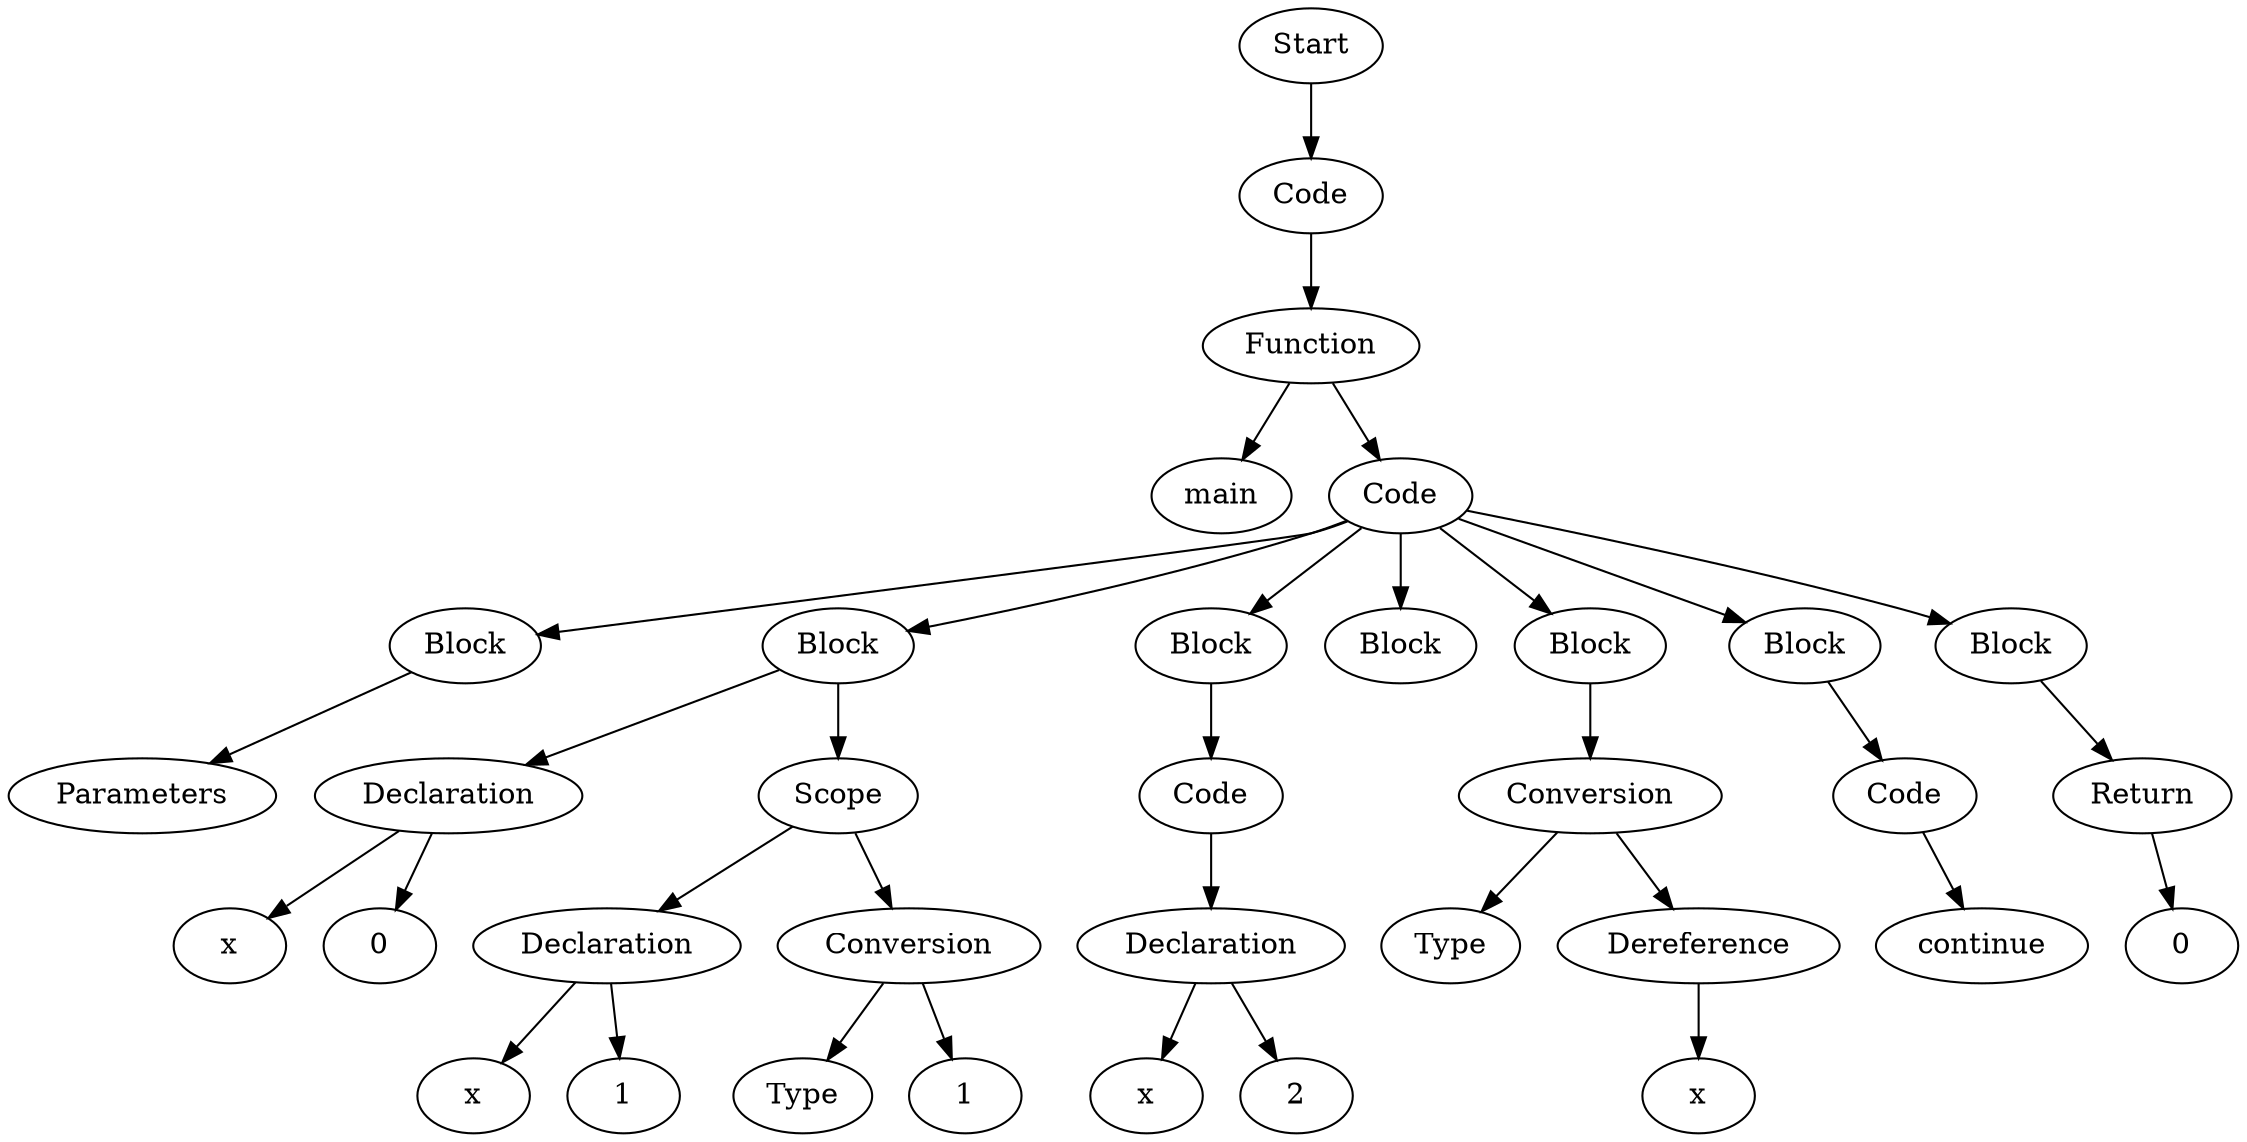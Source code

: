 digraph AST {
  "135951638617568" [label="Start"];
  "135951638617568" -> "135951638617376";
  "135951638617376" [label="Code"];
  "135951638617376" -> "135951638614256";
  "135951638614256" [label="Function"];
  "135951638614256" -> "135951638618144";
  "135951638614256" -> "135951638614400";
  "135951638618144" [label="main"];
  "135951638614400" [label="Code"];
  "135951638614400" -> "135951640636016";
  "135951638614400" -> "135951640636112";
  "135951638614400" -> "135951640634624";
  "135951638614400" -> "135951640636496";
  "135951638614400" -> "135951640629536";
  "135951638614400" -> "135951640629632";
  "135951638614400" -> "135951640631120";
  "135951640636016" [label="Block"];
  "135951640636016" -> "135951638616320";
  "135951638616320" [label="Parameters"];
  "135951640636112" [label="Block"];
  "135951640636112" -> "135951638619392";
  "135951640636112" -> "135951638620208";
  "135951638619392" [label="Declaration"];
  "135951638619392" -> "135951638617616";
  "135951638619392" -> "135951638614688";
  "135951638617616" [label="x"];
  "135951638614688" [label="0"];
  "135951638620208" [label="Scope"];
  "135951638620208" -> "135951638619440";
  "135951638620208" -> "135951640630496";
  "135951638619440" [label="Declaration"];
  "135951638619440" -> "135951638618336";
  "135951638619440" -> "135951638620832";
  "135951638618336" [label="x"];
  "135951638620832" [label="1"];
  "135951640630496" [label="Conversion"];
  "135951640630496" -> "135951640633904";
  "135951640630496" -> "135951640634480";
  "135951640633904" [label="Type"];
  "135951640634480" [label="1"];
  "135951640634624" [label="Block"];
  "135951640634624" -> "135951640631840";
  "135951640631840" [label="Code"];
  "135951640631840" -> "135951640637888";
  "135951640637888" [label="Declaration"];
  "135951640637888" -> "135951640633424";
  "135951640637888" -> "135951640635200";
  "135951640633424" [label="x"];
  "135951640635200" [label="2"];
  "135951640636496" [label="Block"];
  "135951640629536" [label="Block"];
  "135951640629536" -> "135951640632128";
  "135951640632128" [label="Conversion"];
  "135951640632128" -> "135951640640720";
  "135951640632128" -> "135951640633184";
  "135951640640720" [label="Type"];
  "135951640633184" [label="Dereference"];
  "135951640633184" -> "135951640640624";
  "135951640640624" [label="x"];
  "135951640629632" [label="Block"];
  "135951640629632" -> "135951640635920";
  "135951640635920" [label="Code"];
  "135951640635920" -> "135951640629248";
  "135951640629248" [label="continue"];
  "135951640631120" [label="Block"];
  "135951640631120" -> "135951640630880";
  "135951640630880" [label="Return"];
  "135951640630880" -> "135951640632464";
  "135951640632464" [label="0"];
}
